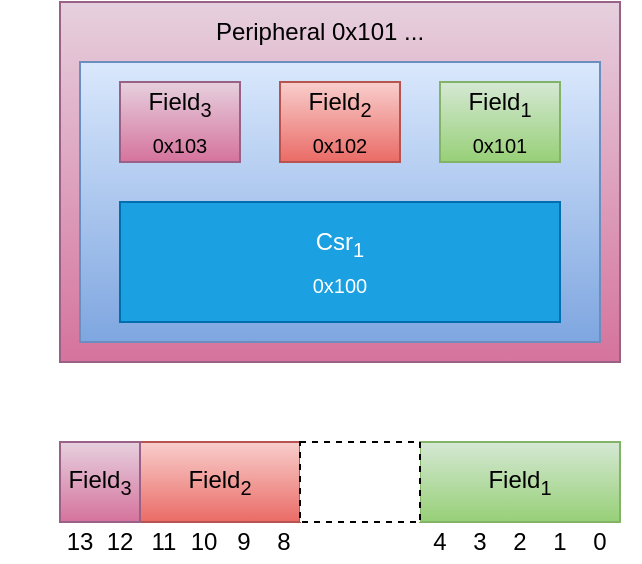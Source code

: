 <mxfile version="27.0.9">
  <diagram name="Page-1" id="2DHNSXfSdHeheqPKqpJ6">
    <mxGraphModel dx="719" dy="739" grid="1" gridSize="10" guides="1" tooltips="1" connect="1" arrows="1" fold="1" page="1" pageScale="1" pageWidth="850" pageHeight="1100" math="0" shadow="0">
      <root>
        <mxCell id="0" />
        <mxCell id="1" parent="0" />
        <mxCell id="9AzRQlvU3oJx5EgO8rmF-12" value="" style="rounded=0;whiteSpace=wrap;html=1;fillColor=#e6d0de;gradientColor=#d5739d;strokeColor=#996185;" vertex="1" parent="1">
          <mxGeometry x="240" y="240" width="280" height="180" as="geometry" />
        </mxCell>
        <mxCell id="9AzRQlvU3oJx5EgO8rmF-29" value="" style="rounded=0;whiteSpace=wrap;html=1;fillColor=#dae8fc;strokeColor=#6c8ebf;gradientColor=#7ea6e0;" vertex="1" parent="1">
          <mxGeometry x="250" y="270" width="260" height="140" as="geometry" />
        </mxCell>
        <mxCell id="9AzRQlvU3oJx5EgO8rmF-2" value="Csr&lt;sub&gt;1&lt;/sub&gt;&lt;div&gt;&lt;sub&gt;0x100&lt;/sub&gt;&lt;/div&gt;" style="rounded=0;whiteSpace=wrap;html=1;fillColor=#1ba1e2;fontColor=#ffffff;strokeColor=#006EAF;" vertex="1" parent="1">
          <mxGeometry x="270" y="340" width="220" height="60" as="geometry" />
        </mxCell>
        <mxCell id="9AzRQlvU3oJx5EgO8rmF-25" value="Field&lt;sub&gt;1&lt;br&gt;0x101&lt;/sub&gt;" style="rounded=0;whiteSpace=wrap;html=1;fillColor=#d5e8d4;strokeColor=#82b366;gradientColor=#97d077;" vertex="1" parent="1">
          <mxGeometry x="430" y="280" width="60" height="40" as="geometry" />
        </mxCell>
        <mxCell id="9AzRQlvU3oJx5EgO8rmF-27" value="Field&lt;sub&gt;3&lt;/sub&gt;&lt;div&gt;&lt;sub&gt;0x103&lt;/sub&gt;&lt;/div&gt;" style="rounded=0;whiteSpace=wrap;html=1;fillColor=#e6d0de;strokeColor=#996185;gradientColor=#d5739d;" vertex="1" parent="1">
          <mxGeometry x="270" y="280" width="60" height="40" as="geometry" />
        </mxCell>
        <mxCell id="9AzRQlvU3oJx5EgO8rmF-28" value="Peripheral 0x101 ..." style="text;html=1;align=center;verticalAlign=middle;whiteSpace=wrap;rounded=0;" vertex="1" parent="1">
          <mxGeometry x="210" y="240" width="320" height="30" as="geometry" />
        </mxCell>
        <mxCell id="9AzRQlvU3oJx5EgO8rmF-54" value="Field&lt;sub&gt;2&lt;/sub&gt;&lt;div&gt;&lt;sub&gt;0x102&lt;/sub&gt;&lt;/div&gt;" style="rounded=0;whiteSpace=wrap;html=1;fillColor=#f8cecc;strokeColor=#b85450;gradientColor=#ea6b66;" vertex="1" parent="1">
          <mxGeometry x="350" y="280" width="60" height="40" as="geometry" />
        </mxCell>
        <mxCell id="9AzRQlvU3oJx5EgO8rmF-56" value="Field&lt;sub&gt;1&lt;/sub&gt;" style="rounded=0;whiteSpace=wrap;html=1;fillColor=#d5e8d4;gradientColor=#97d077;strokeColor=#82b366;" vertex="1" parent="1">
          <mxGeometry x="420" y="460" width="100" height="40" as="geometry" />
        </mxCell>
        <mxCell id="9AzRQlvU3oJx5EgO8rmF-58" value="Field&lt;sub&gt;2&lt;/sub&gt;" style="rounded=0;whiteSpace=wrap;html=1;fillColor=#f8cecc;gradientColor=#ea6b66;strokeColor=#b85450;" vertex="1" parent="1">
          <mxGeometry x="280" y="460" width="80" height="40" as="geometry" />
        </mxCell>
        <mxCell id="9AzRQlvU3oJx5EgO8rmF-59" value="Field&lt;sub&gt;3&lt;/sub&gt;" style="rounded=0;whiteSpace=wrap;html=1;fillColor=#e6d0de;gradientColor=#d5739d;strokeColor=#996185;" vertex="1" parent="1">
          <mxGeometry x="240" y="460" width="40" height="40" as="geometry" />
        </mxCell>
        <mxCell id="9AzRQlvU3oJx5EgO8rmF-61" value="" style="rounded=0;whiteSpace=wrap;html=1;dashed=1;" vertex="1" parent="1">
          <mxGeometry x="360" y="460" width="60" height="40" as="geometry" />
        </mxCell>
        <mxCell id="9AzRQlvU3oJx5EgO8rmF-62" value="0" style="text;html=1;align=center;verticalAlign=middle;whiteSpace=wrap;rounded=0;" vertex="1" parent="1">
          <mxGeometry x="500" y="500" width="20" height="20" as="geometry" />
        </mxCell>
        <mxCell id="9AzRQlvU3oJx5EgO8rmF-63" value="1" style="text;html=1;align=center;verticalAlign=middle;whiteSpace=wrap;rounded=0;" vertex="1" parent="1">
          <mxGeometry x="480" y="500" width="20" height="20" as="geometry" />
        </mxCell>
        <mxCell id="9AzRQlvU3oJx5EgO8rmF-64" value="2" style="text;html=1;align=center;verticalAlign=middle;whiteSpace=wrap;rounded=0;" vertex="1" parent="1">
          <mxGeometry x="460" y="500" width="20" height="20" as="geometry" />
        </mxCell>
        <mxCell id="9AzRQlvU3oJx5EgO8rmF-65" value="3" style="text;html=1;align=center;verticalAlign=middle;whiteSpace=wrap;rounded=0;" vertex="1" parent="1">
          <mxGeometry x="440" y="500" width="20" height="20" as="geometry" />
        </mxCell>
        <mxCell id="9AzRQlvU3oJx5EgO8rmF-66" value="4" style="text;html=1;align=center;verticalAlign=middle;whiteSpace=wrap;rounded=0;" vertex="1" parent="1">
          <mxGeometry x="420" y="500" width="20" height="20" as="geometry" />
        </mxCell>
        <mxCell id="9AzRQlvU3oJx5EgO8rmF-67" value="8" style="text;html=1;align=center;verticalAlign=middle;whiteSpace=wrap;rounded=0;" vertex="1" parent="1">
          <mxGeometry x="342" y="500" width="20" height="20" as="geometry" />
        </mxCell>
        <mxCell id="9AzRQlvU3oJx5EgO8rmF-68" value="9" style="text;html=1;align=center;verticalAlign=middle;whiteSpace=wrap;rounded=0;" vertex="1" parent="1">
          <mxGeometry x="322" y="500" width="20" height="20" as="geometry" />
        </mxCell>
        <mxCell id="9AzRQlvU3oJx5EgO8rmF-69" value="10" style="text;html=1;align=center;verticalAlign=middle;whiteSpace=wrap;rounded=0;" vertex="1" parent="1">
          <mxGeometry x="302" y="500" width="20" height="20" as="geometry" />
        </mxCell>
        <mxCell id="9AzRQlvU3oJx5EgO8rmF-70" value="11" style="text;html=1;align=center;verticalAlign=middle;whiteSpace=wrap;rounded=0;" vertex="1" parent="1">
          <mxGeometry x="282" y="500" width="20" height="20" as="geometry" />
        </mxCell>
        <mxCell id="9AzRQlvU3oJx5EgO8rmF-71" value="12" style="text;html=1;align=center;verticalAlign=middle;whiteSpace=wrap;rounded=0;fontFamily=Helvetica;fontSize=12;fontColor=default;" vertex="1" parent="1">
          <mxGeometry x="260" y="500" width="20" height="20" as="geometry" />
        </mxCell>
        <mxCell id="9AzRQlvU3oJx5EgO8rmF-72" value="13" style="text;html=1;align=center;verticalAlign=middle;whiteSpace=wrap;rounded=0;fontFamily=Helvetica;fontSize=12;fontColor=default;" vertex="1" parent="1">
          <mxGeometry x="240" y="500" width="20" height="20" as="geometry" />
        </mxCell>
      </root>
    </mxGraphModel>
  </diagram>
</mxfile>
